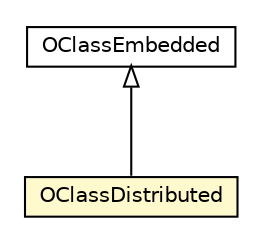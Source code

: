 #!/usr/local/bin/dot
#
# Class diagram 
# Generated by UMLGraph version R5_6-24-gf6e263 (http://www.umlgraph.org/)
#

digraph G {
	edge [fontname="Helvetica",fontsize=10,labelfontname="Helvetica",labelfontsize=10];
	node [fontname="Helvetica",fontsize=10,shape=plaintext];
	nodesep=0.25;
	ranksep=0.5;
	// com.orientechnologies.orient.core.metadata.schema.OClassEmbedded
	c1946409 [label=<<table title="com.orientechnologies.orient.core.metadata.schema.OClassEmbedded" border="0" cellborder="1" cellspacing="0" cellpadding="2" port="p" href="../../../../core/metadata/schema/OClassEmbedded.html">
		<tr><td><table border="0" cellspacing="0" cellpadding="1">
<tr><td align="center" balign="center"> OClassEmbedded </td></tr>
		</table></td></tr>
		</table>>, URL="../../../../core/metadata/schema/OClassEmbedded.html", fontname="Helvetica", fontcolor="black", fontsize=10.0];
	// com.orientechnologies.orient.server.distributed.impl.metadata.OClassDistributed
	c1948445 [label=<<table title="com.orientechnologies.orient.server.distributed.impl.metadata.OClassDistributed" border="0" cellborder="1" cellspacing="0" cellpadding="2" port="p" bgcolor="lemonChiffon" href="./OClassDistributed.html">
		<tr><td><table border="0" cellspacing="0" cellpadding="1">
<tr><td align="center" balign="center"> OClassDistributed </td></tr>
		</table></td></tr>
		</table>>, URL="./OClassDistributed.html", fontname="Helvetica", fontcolor="black", fontsize=10.0];
	//com.orientechnologies.orient.server.distributed.impl.metadata.OClassDistributed extends com.orientechnologies.orient.core.metadata.schema.OClassEmbedded
	c1946409:p -> c1948445:p [dir=back,arrowtail=empty];
}

